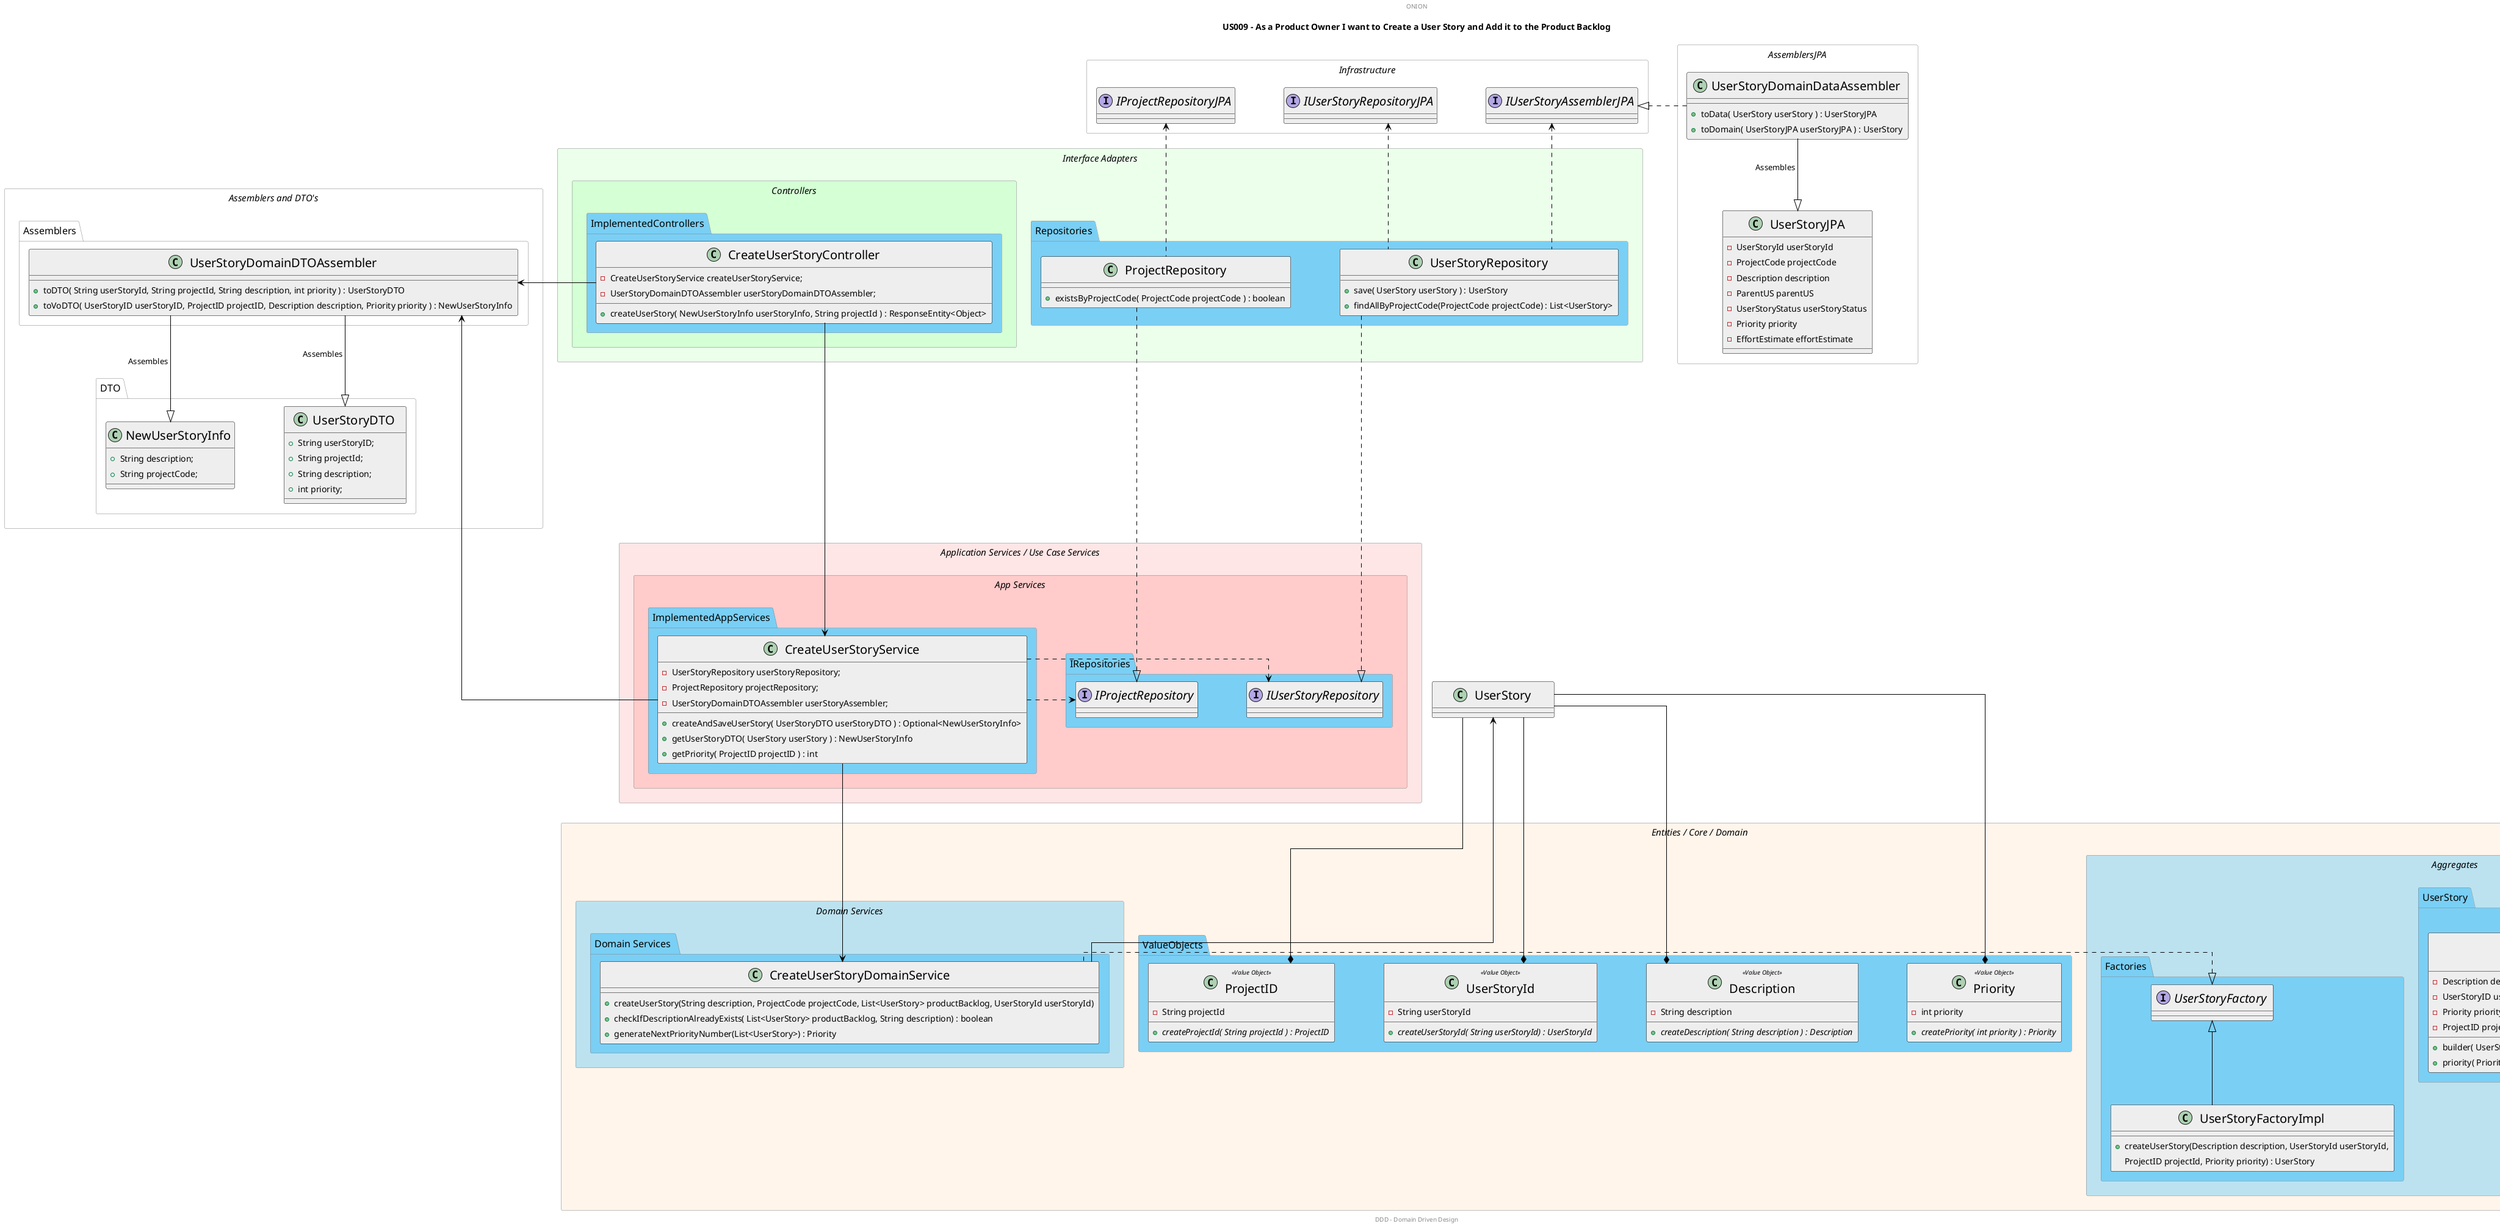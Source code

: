 @startuml
'https://plantuml.com/class-diagram

'######################
'######################  start config
skinparam linetype ortho
'hide circle

skinparam minClassWidth 200
skinparam nodesep 80
skinparam ranksep 20
skinparam padding 3

skinparam package  {
    BackgroundColor white
    BorderColor grey
    shadowing false
    FontStyle normal
    FontSize 16
    borderThickness 0.5
    fontColor #000
}

skinparam legend {
    backgroundColor white
    borderColor white
    shadowing false
    FontStyle normal
    FontSize 12
    borderThickness 0.5
    fontColor black
    padding 0
    DesignedBorderColor white
}

skinparam class {
    stereotypeFontSize 10
    fontSize 20
    fontName Helvetica

    arrowColor black
    arrowThickness 1
    attributeIconSize 10

    borderColor black
    borderThickness 0.5
    backgroundColor #eee


}

skinparam entity {
    backgroundColor red
    borderColor black
    borderThickness 0.5

}

skinparam rectangle {
    shadowing false
    fontSize 15
    textAlignment left
    fontStyle italic
    stereotypeFontSize 10
    borderThickness 0.5

}

'TITLE ON TOP
title US009 - As a Product Owner I want to Create a User Story and Add it to the Product Backlog

'HEADER FOOTER DESCRIPTIONS
center header ONION
center footer DDD - Domain Driven Design

'###################### end config
'######################

rectangle "AssemblersJPA" {

    class "UserStoryDomainDataAssembler" {
        + toData( UserStory userStory ) : UserStoryJPA
        + toDomain( UserStoryJPA userStoryJPA ) : UserStory
    }

    class UserStoryJPA {

        - UserStoryId userStoryId
        - ProjectCode projectCode
        - Description description
        - ParentUS parentUS
        - UserStoryStatus userStoryStatus
        - Priority priority
        - EffortEstimate effortEstimate
    }
}

rectangle "Infrastructure" {

        interface IUserStoryRepositoryJPA {
        }

        interface IProjectRepositoryJPA {
        }

        interface IUserStoryAssemblerJPA {
        }


}


rectangle "Interface Adapters" #C0FFC050  {

      rectangle "Controllers" #C0FFC080  {

          package "ImplementedControllers" #7acff5  {

            class CreateUserStoryController {
                - CreateUserStoryService createUserStoryService;
                - UserStoryDomainDTOAssembler userStoryDomainDTOAssembler;
                + createUserStory( NewUserStoryInfo userStoryInfo, String projectId ) : ResponseEntity<Object>
            }
          }
}
          package "Repositories" #7acff5  {

            class ProjectRepository {
                + existsByProjectCode( ProjectCode projectCode ) : boolean
            }

            class UserStoryRepository {
                + save( UserStory userStory ) : UserStory
                + findAllByProjectCode(ProjectCode projectCode) : List<UserStory>
            }
          }

      }



rectangle "Application Services / Use Case Services" #FFAFAF50  {

rectangle "App Services" #FFAFAF80  {

          package "ImplementedAppServices" #7acff5  {

            class CreateUserStoryService {
                - UserStoryRepository userStoryRepository;
                - ProjectRepository projectRepository;
                - UserStoryDomainDTOAssembler userStoryAssembler;
                + createAndSaveUserStory( UserStoryDTO userStoryDTO ) : Optional<NewUserStoryInfo>
                + getUserStoryDTO( UserStory userStory ) : NewUserStoryInfo
                + getPriority( ProjectID projectID ) : int
            }
          }

          package "IRepositories" #7acff5 {

            interface IProjectRepository {
            }

            interface IUserStoryRepository
          }

      }

}

rectangle "Assemblers and DTO's" {

        package "Assemblers" {

            class UserStoryDomainDTOAssembler {
                + toDTO( String userStoryId, String projectId, String description, int priority ) : UserStoryDTO
                + toVoDTO( UserStoryID userStoryID, ProjectID projectID, Description description, Priority priority ) : NewUserStoryInfo
            }
        }

        package "DTO" {

            class UserStoryDTO {
                + String userStoryID;
                + String projectId;
                + String description;
                + int priority;
            }

            class NewUserStoryInfo {
                 + String description;
                 + String projectCode;

                            }
        }
}

rectangle "Entities / Core / Domain" #FFE0C050  {

    rectangle "Aggregates" #7acff580  {

        package "UserStory" <<Aggregate>> #7acff5 {

            class UserStory <<Root>> {
                - Description description;
                - UserStoryID userStoryID;
                - Priority priority;
                - ProjectID projectID;
                + builder( UserStoryID userStoryID, ProjectID projectID, Description description ) : Builder
                + priority( Priority priority ) : Builder
            }


        }

        package "Factories" #7acff5 {

            interface UserStoryFactory {

            }

            class UserStoryFactoryImpl {
                + createUserStory(Description description, UserStoryId userStoryId,
                            ProjectID projectId, Priority priority) : UserStory
            }

        }
    }

    package "ValueObjects" #7acff5 {

        class ProjectID <<Value Object>> {
            - String projectId
            + {abstract} createProjectId( String projectId ) : ProjectID
        }

        class UserStoryId <<Value Object>> {
            - String userStoryId
            + {abstract} createUserStoryId( String userStoryId) : UserStoryId
        }

        class Description <<Value Object>> {
            - String description
            + {abstract} createDescription( String description ) : Description
        }

        class Priority <<Value Object>> {
            - int priority
            + {abstract} createPriority( int priority ) : Priority
        }

    }

    rectangle "Domain Services" #7acff580 {

      package "Domain Services " #7acff5 {

        class "CreateUserStoryDomainService" {

            + createUserStory(String description, ProjectCode projectCode, List<UserStory> productBacklog, UserStoryId userStoryId)
            + checkIfDescriptionAlreadyExists( List<UserStory> productBacklog, String description) : boolean
            + generateNextPriorityNumber(List<UserStory>) : Priority
        }
      }

      }
}

CreateUserStoryController -down-> CreateUserStoryService

CreateUserStoryController -left-> UserStoryDomainDTOAssembler

CreateUserStoryService --left-> UserStoryDomainDTOAssembler

UserStoryDomainDTOAssembler --down|> UserStoryDTO : Assembles

UserStoryDomainDTOAssembler --down|> NewUserStoryInfo : Assembles

CreateUserStoryService ..right.> IUserStoryRepository

CreateUserStoryService .right.> IProjectRepository

UserStoryRepository ..down.|> IUserStoryRepository

ProjectRepository ..down.|> IProjectRepository

ProjectRepository .up.> IProjectRepositoryJPA

UserStoryRepository .up.> IUserStoryRepositoryJPA

UserStoryRepository .up.> IUserStoryAssemblerJPA

"UserStoryDomainDataAssembler" ..right.|> IUserStoryAssemblerJPA

"UserStoryDomainDataAssembler" --down|>  UserStoryJPA : Assembles



CreateUserStoryService --down-> "CreateUserStoryDomainService"

UserStoryFactoryImpl --up-|> UserStoryFactory

CreateUserStoryDomainService ..left.|> UserStoryFactory

"CreateUserStoryDomainService" --down-> UserStory

UserStory ---down-* UserStoryId

UserStory --down-* ProjectID

UserStory --down-* Description

UserStory --down-* Priority

@enduml